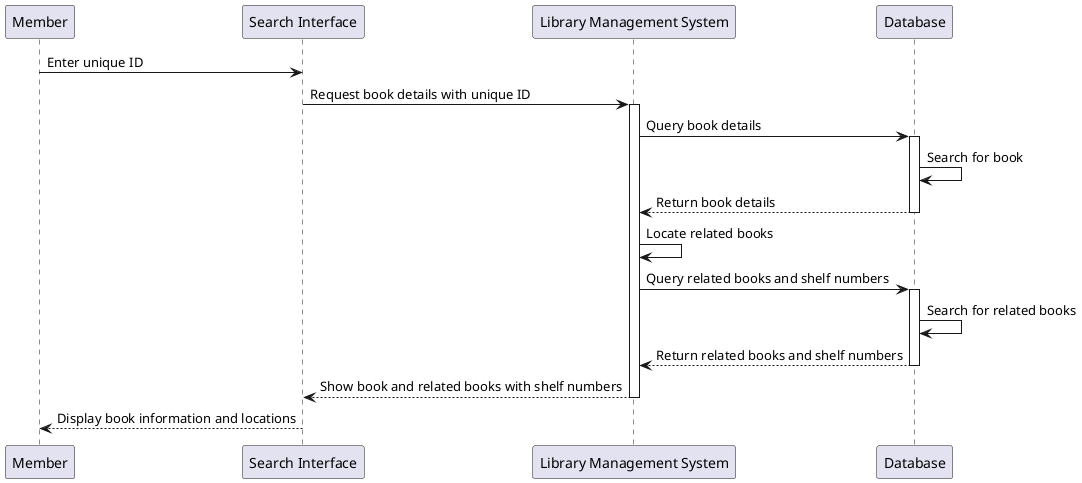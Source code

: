 @startuml
participant Member
participant "Search Interface" as Interface
participant "Library Management System" as LMS
participant Database

Member -> Interface: Enter unique ID
Interface -> LMS: Request book details with unique ID
activate LMS
LMS -> Database: Query book details
activate Database
Database -> Database: Search for book
Database --> LMS: Return book details
deactivate Database
LMS -> LMS: Locate related books
LMS -> Database: Query related books and shelf numbers
activate Database
Database -> Database: Search for related books
Database --> LMS: Return related books and shelf numbers
deactivate Database
LMS --> Interface: Show book and related books with shelf numbers
deactivate LMS
Interface --> Member: Display book information and locations
@enduml